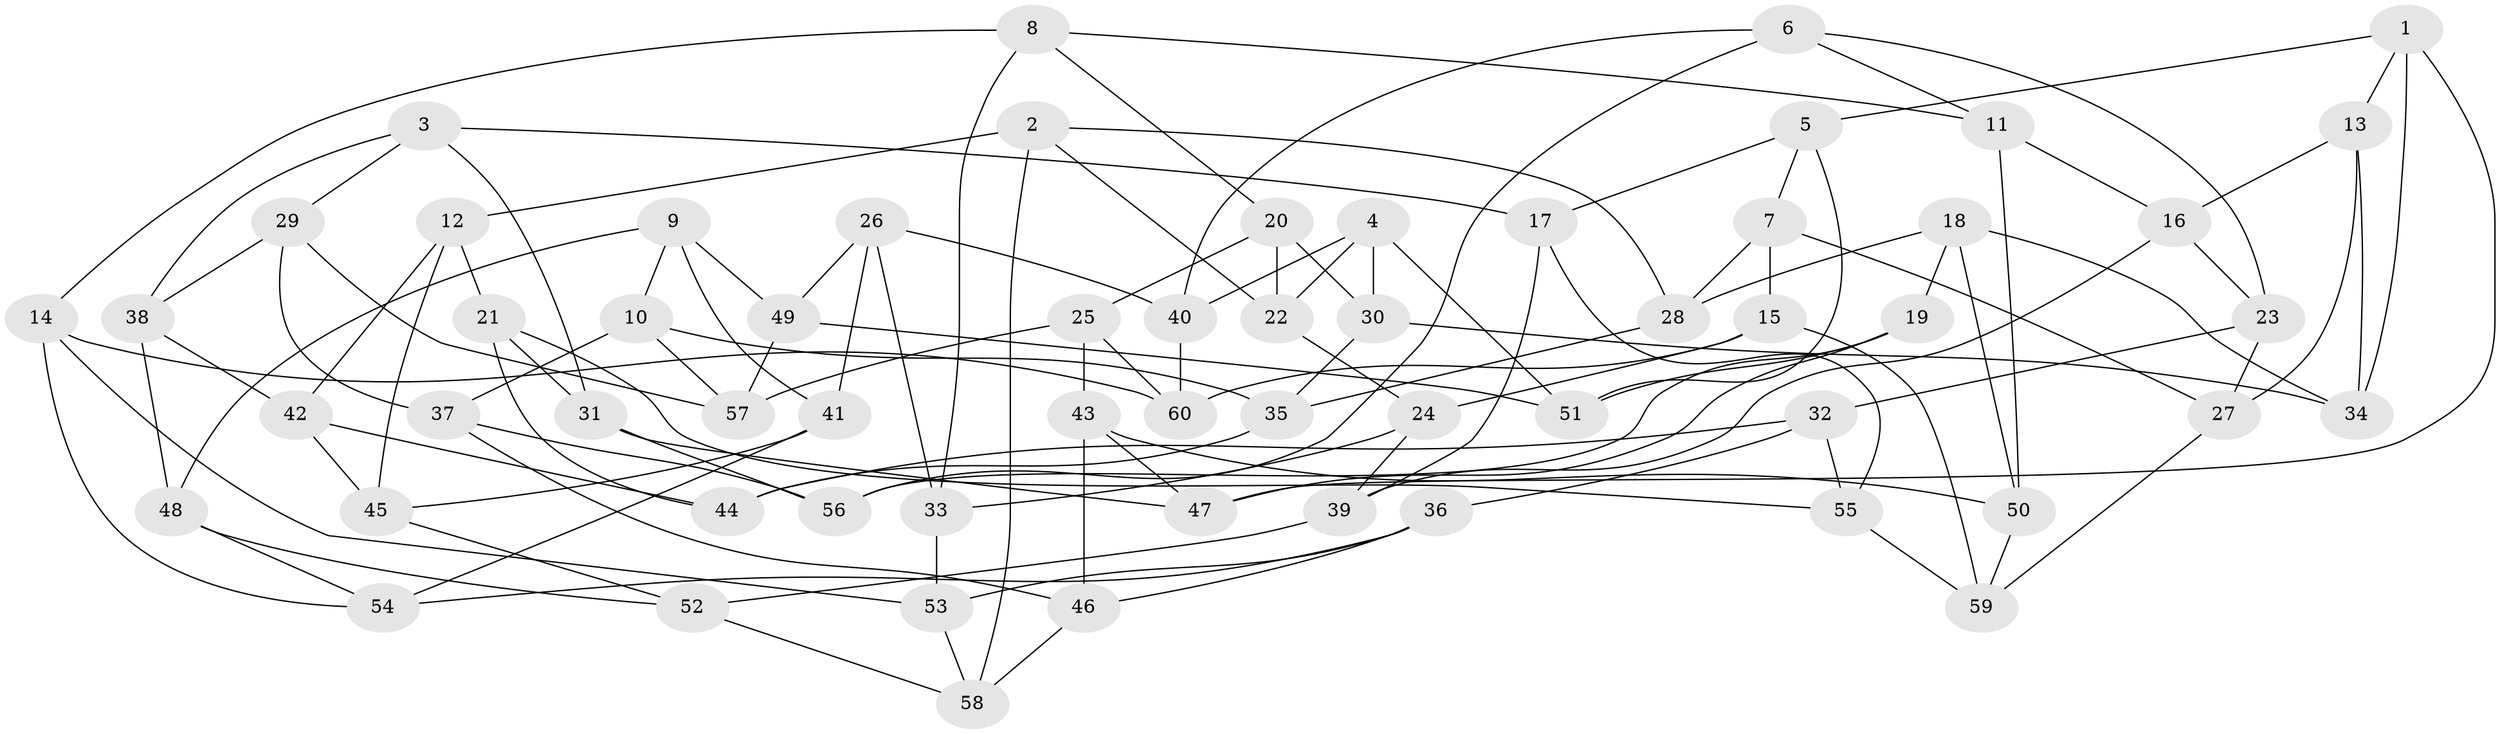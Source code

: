 // Generated by graph-tools (version 1.1) at 2025/37/03/09/25 02:37:57]
// undirected, 60 vertices, 120 edges
graph export_dot {
graph [start="1"]
  node [color=gray90,style=filled];
  1;
  2;
  3;
  4;
  5;
  6;
  7;
  8;
  9;
  10;
  11;
  12;
  13;
  14;
  15;
  16;
  17;
  18;
  19;
  20;
  21;
  22;
  23;
  24;
  25;
  26;
  27;
  28;
  29;
  30;
  31;
  32;
  33;
  34;
  35;
  36;
  37;
  38;
  39;
  40;
  41;
  42;
  43;
  44;
  45;
  46;
  47;
  48;
  49;
  50;
  51;
  52;
  53;
  54;
  55;
  56;
  57;
  58;
  59;
  60;
  1 -- 47;
  1 -- 34;
  1 -- 13;
  1 -- 5;
  2 -- 12;
  2 -- 58;
  2 -- 28;
  2 -- 22;
  3 -- 31;
  3 -- 29;
  3 -- 38;
  3 -- 17;
  4 -- 30;
  4 -- 51;
  4 -- 40;
  4 -- 22;
  5 -- 17;
  5 -- 51;
  5 -- 7;
  6 -- 40;
  6 -- 56;
  6 -- 11;
  6 -- 23;
  7 -- 27;
  7 -- 28;
  7 -- 15;
  8 -- 33;
  8 -- 20;
  8 -- 14;
  8 -- 11;
  9 -- 48;
  9 -- 41;
  9 -- 10;
  9 -- 49;
  10 -- 35;
  10 -- 57;
  10 -- 37;
  11 -- 50;
  11 -- 16;
  12 -- 42;
  12 -- 21;
  12 -- 45;
  13 -- 34;
  13 -- 16;
  13 -- 27;
  14 -- 60;
  14 -- 54;
  14 -- 53;
  15 -- 24;
  15 -- 59;
  15 -- 60;
  16 -- 39;
  16 -- 23;
  17 -- 55;
  17 -- 39;
  18 -- 28;
  18 -- 34;
  18 -- 50;
  18 -- 19;
  19 -- 56;
  19 -- 51;
  19 -- 47;
  20 -- 30;
  20 -- 25;
  20 -- 22;
  21 -- 44;
  21 -- 55;
  21 -- 31;
  22 -- 24;
  23 -- 32;
  23 -- 27;
  24 -- 33;
  24 -- 39;
  25 -- 60;
  25 -- 57;
  25 -- 43;
  26 -- 40;
  26 -- 41;
  26 -- 49;
  26 -- 33;
  27 -- 59;
  28 -- 35;
  29 -- 57;
  29 -- 38;
  29 -- 37;
  30 -- 35;
  30 -- 34;
  31 -- 56;
  31 -- 47;
  32 -- 55;
  32 -- 44;
  32 -- 36;
  33 -- 53;
  35 -- 44;
  36 -- 54;
  36 -- 46;
  36 -- 53;
  37 -- 56;
  37 -- 46;
  38 -- 42;
  38 -- 48;
  39 -- 52;
  40 -- 60;
  41 -- 54;
  41 -- 45;
  42 -- 44;
  42 -- 45;
  43 -- 47;
  43 -- 46;
  43 -- 50;
  45 -- 52;
  46 -- 58;
  48 -- 54;
  48 -- 52;
  49 -- 51;
  49 -- 57;
  50 -- 59;
  52 -- 58;
  53 -- 58;
  55 -- 59;
}

